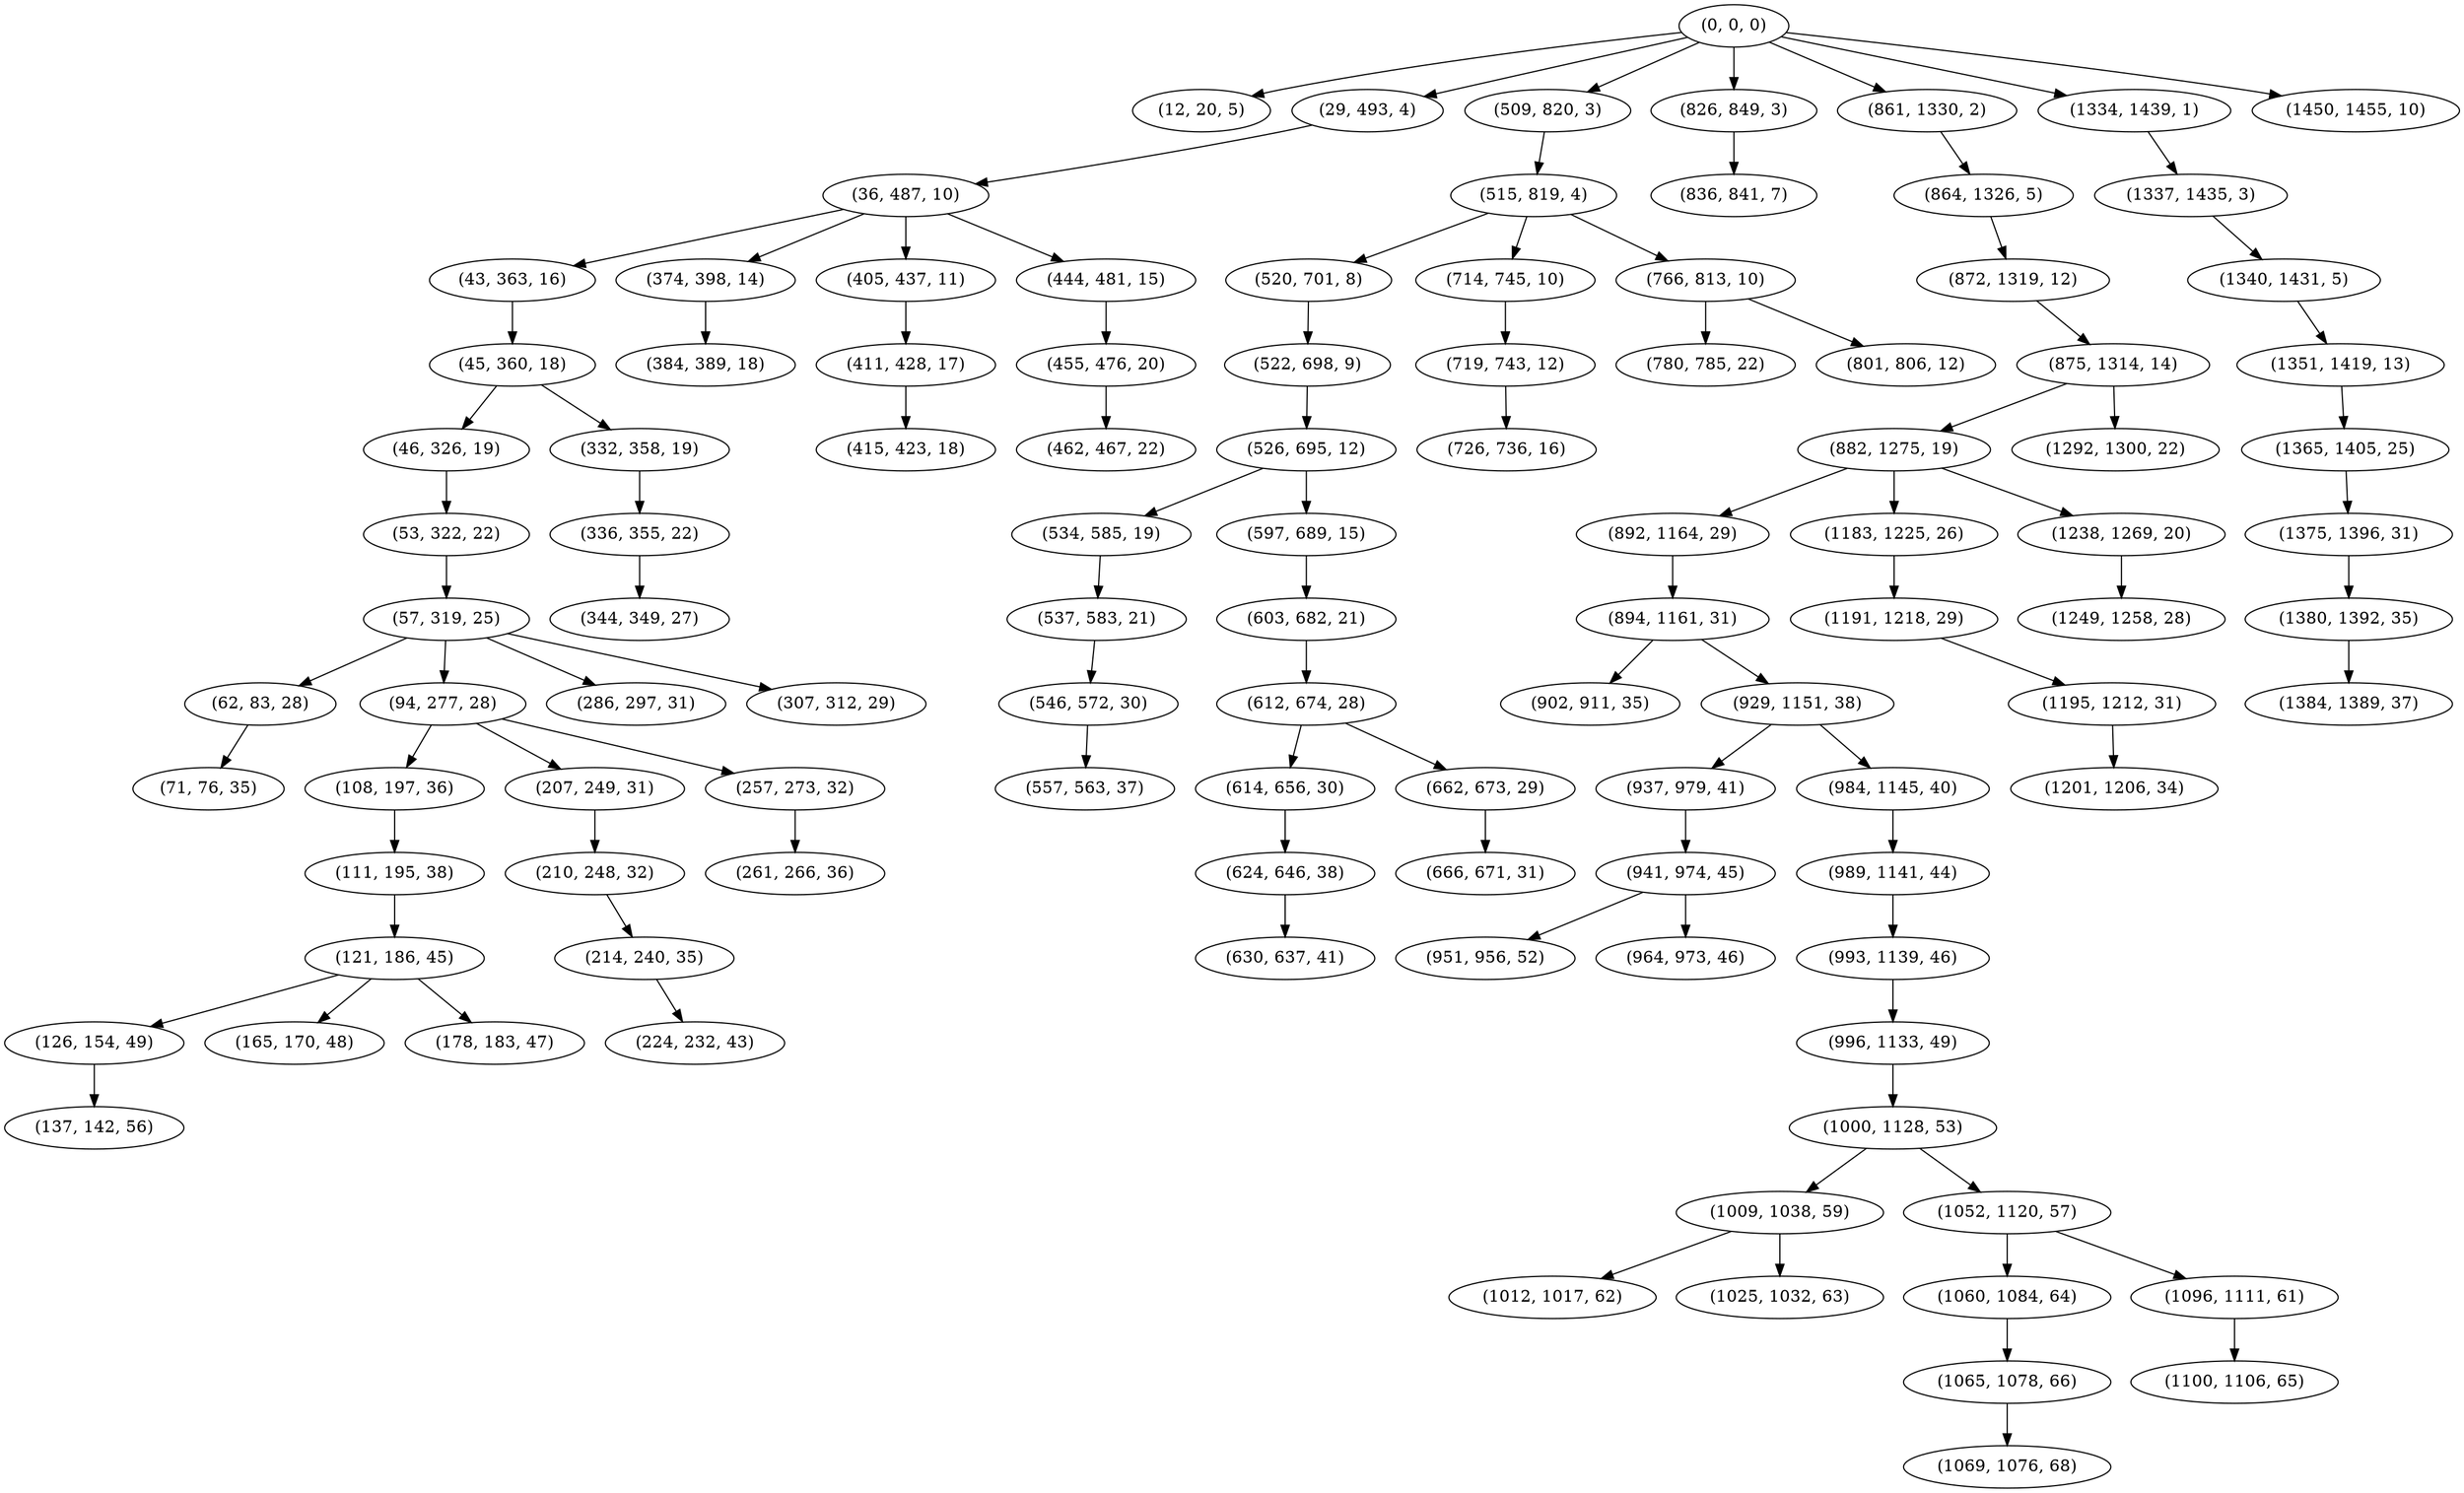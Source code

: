 digraph tree {
    "(0, 0, 0)";
    "(12, 20, 5)";
    "(29, 493, 4)";
    "(36, 487, 10)";
    "(43, 363, 16)";
    "(45, 360, 18)";
    "(46, 326, 19)";
    "(53, 322, 22)";
    "(57, 319, 25)";
    "(62, 83, 28)";
    "(71, 76, 35)";
    "(94, 277, 28)";
    "(108, 197, 36)";
    "(111, 195, 38)";
    "(121, 186, 45)";
    "(126, 154, 49)";
    "(137, 142, 56)";
    "(165, 170, 48)";
    "(178, 183, 47)";
    "(207, 249, 31)";
    "(210, 248, 32)";
    "(214, 240, 35)";
    "(224, 232, 43)";
    "(257, 273, 32)";
    "(261, 266, 36)";
    "(286, 297, 31)";
    "(307, 312, 29)";
    "(332, 358, 19)";
    "(336, 355, 22)";
    "(344, 349, 27)";
    "(374, 398, 14)";
    "(384, 389, 18)";
    "(405, 437, 11)";
    "(411, 428, 17)";
    "(415, 423, 18)";
    "(444, 481, 15)";
    "(455, 476, 20)";
    "(462, 467, 22)";
    "(509, 820, 3)";
    "(515, 819, 4)";
    "(520, 701, 8)";
    "(522, 698, 9)";
    "(526, 695, 12)";
    "(534, 585, 19)";
    "(537, 583, 21)";
    "(546, 572, 30)";
    "(557, 563, 37)";
    "(597, 689, 15)";
    "(603, 682, 21)";
    "(612, 674, 28)";
    "(614, 656, 30)";
    "(624, 646, 38)";
    "(630, 637, 41)";
    "(662, 673, 29)";
    "(666, 671, 31)";
    "(714, 745, 10)";
    "(719, 743, 12)";
    "(726, 736, 16)";
    "(766, 813, 10)";
    "(780, 785, 22)";
    "(801, 806, 12)";
    "(826, 849, 3)";
    "(836, 841, 7)";
    "(861, 1330, 2)";
    "(864, 1326, 5)";
    "(872, 1319, 12)";
    "(875, 1314, 14)";
    "(882, 1275, 19)";
    "(892, 1164, 29)";
    "(894, 1161, 31)";
    "(902, 911, 35)";
    "(929, 1151, 38)";
    "(937, 979, 41)";
    "(941, 974, 45)";
    "(951, 956, 52)";
    "(964, 973, 46)";
    "(984, 1145, 40)";
    "(989, 1141, 44)";
    "(993, 1139, 46)";
    "(996, 1133, 49)";
    "(1000, 1128, 53)";
    "(1009, 1038, 59)";
    "(1012, 1017, 62)";
    "(1025, 1032, 63)";
    "(1052, 1120, 57)";
    "(1060, 1084, 64)";
    "(1065, 1078, 66)";
    "(1069, 1076, 68)";
    "(1096, 1111, 61)";
    "(1100, 1106, 65)";
    "(1183, 1225, 26)";
    "(1191, 1218, 29)";
    "(1195, 1212, 31)";
    "(1201, 1206, 34)";
    "(1238, 1269, 20)";
    "(1249, 1258, 28)";
    "(1292, 1300, 22)";
    "(1334, 1439, 1)";
    "(1337, 1435, 3)";
    "(1340, 1431, 5)";
    "(1351, 1419, 13)";
    "(1365, 1405, 25)";
    "(1375, 1396, 31)";
    "(1380, 1392, 35)";
    "(1384, 1389, 37)";
    "(1450, 1455, 10)";
    "(0, 0, 0)" -> "(12, 20, 5)";
    "(0, 0, 0)" -> "(29, 493, 4)";
    "(0, 0, 0)" -> "(509, 820, 3)";
    "(0, 0, 0)" -> "(826, 849, 3)";
    "(0, 0, 0)" -> "(861, 1330, 2)";
    "(0, 0, 0)" -> "(1334, 1439, 1)";
    "(0, 0, 0)" -> "(1450, 1455, 10)";
    "(29, 493, 4)" -> "(36, 487, 10)";
    "(36, 487, 10)" -> "(43, 363, 16)";
    "(36, 487, 10)" -> "(374, 398, 14)";
    "(36, 487, 10)" -> "(405, 437, 11)";
    "(36, 487, 10)" -> "(444, 481, 15)";
    "(43, 363, 16)" -> "(45, 360, 18)";
    "(45, 360, 18)" -> "(46, 326, 19)";
    "(45, 360, 18)" -> "(332, 358, 19)";
    "(46, 326, 19)" -> "(53, 322, 22)";
    "(53, 322, 22)" -> "(57, 319, 25)";
    "(57, 319, 25)" -> "(62, 83, 28)";
    "(57, 319, 25)" -> "(94, 277, 28)";
    "(57, 319, 25)" -> "(286, 297, 31)";
    "(57, 319, 25)" -> "(307, 312, 29)";
    "(62, 83, 28)" -> "(71, 76, 35)";
    "(94, 277, 28)" -> "(108, 197, 36)";
    "(94, 277, 28)" -> "(207, 249, 31)";
    "(94, 277, 28)" -> "(257, 273, 32)";
    "(108, 197, 36)" -> "(111, 195, 38)";
    "(111, 195, 38)" -> "(121, 186, 45)";
    "(121, 186, 45)" -> "(126, 154, 49)";
    "(121, 186, 45)" -> "(165, 170, 48)";
    "(121, 186, 45)" -> "(178, 183, 47)";
    "(126, 154, 49)" -> "(137, 142, 56)";
    "(207, 249, 31)" -> "(210, 248, 32)";
    "(210, 248, 32)" -> "(214, 240, 35)";
    "(214, 240, 35)" -> "(224, 232, 43)";
    "(257, 273, 32)" -> "(261, 266, 36)";
    "(332, 358, 19)" -> "(336, 355, 22)";
    "(336, 355, 22)" -> "(344, 349, 27)";
    "(374, 398, 14)" -> "(384, 389, 18)";
    "(405, 437, 11)" -> "(411, 428, 17)";
    "(411, 428, 17)" -> "(415, 423, 18)";
    "(444, 481, 15)" -> "(455, 476, 20)";
    "(455, 476, 20)" -> "(462, 467, 22)";
    "(509, 820, 3)" -> "(515, 819, 4)";
    "(515, 819, 4)" -> "(520, 701, 8)";
    "(515, 819, 4)" -> "(714, 745, 10)";
    "(515, 819, 4)" -> "(766, 813, 10)";
    "(520, 701, 8)" -> "(522, 698, 9)";
    "(522, 698, 9)" -> "(526, 695, 12)";
    "(526, 695, 12)" -> "(534, 585, 19)";
    "(526, 695, 12)" -> "(597, 689, 15)";
    "(534, 585, 19)" -> "(537, 583, 21)";
    "(537, 583, 21)" -> "(546, 572, 30)";
    "(546, 572, 30)" -> "(557, 563, 37)";
    "(597, 689, 15)" -> "(603, 682, 21)";
    "(603, 682, 21)" -> "(612, 674, 28)";
    "(612, 674, 28)" -> "(614, 656, 30)";
    "(612, 674, 28)" -> "(662, 673, 29)";
    "(614, 656, 30)" -> "(624, 646, 38)";
    "(624, 646, 38)" -> "(630, 637, 41)";
    "(662, 673, 29)" -> "(666, 671, 31)";
    "(714, 745, 10)" -> "(719, 743, 12)";
    "(719, 743, 12)" -> "(726, 736, 16)";
    "(766, 813, 10)" -> "(780, 785, 22)";
    "(766, 813, 10)" -> "(801, 806, 12)";
    "(826, 849, 3)" -> "(836, 841, 7)";
    "(861, 1330, 2)" -> "(864, 1326, 5)";
    "(864, 1326, 5)" -> "(872, 1319, 12)";
    "(872, 1319, 12)" -> "(875, 1314, 14)";
    "(875, 1314, 14)" -> "(882, 1275, 19)";
    "(875, 1314, 14)" -> "(1292, 1300, 22)";
    "(882, 1275, 19)" -> "(892, 1164, 29)";
    "(882, 1275, 19)" -> "(1183, 1225, 26)";
    "(882, 1275, 19)" -> "(1238, 1269, 20)";
    "(892, 1164, 29)" -> "(894, 1161, 31)";
    "(894, 1161, 31)" -> "(902, 911, 35)";
    "(894, 1161, 31)" -> "(929, 1151, 38)";
    "(929, 1151, 38)" -> "(937, 979, 41)";
    "(929, 1151, 38)" -> "(984, 1145, 40)";
    "(937, 979, 41)" -> "(941, 974, 45)";
    "(941, 974, 45)" -> "(951, 956, 52)";
    "(941, 974, 45)" -> "(964, 973, 46)";
    "(984, 1145, 40)" -> "(989, 1141, 44)";
    "(989, 1141, 44)" -> "(993, 1139, 46)";
    "(993, 1139, 46)" -> "(996, 1133, 49)";
    "(996, 1133, 49)" -> "(1000, 1128, 53)";
    "(1000, 1128, 53)" -> "(1009, 1038, 59)";
    "(1000, 1128, 53)" -> "(1052, 1120, 57)";
    "(1009, 1038, 59)" -> "(1012, 1017, 62)";
    "(1009, 1038, 59)" -> "(1025, 1032, 63)";
    "(1052, 1120, 57)" -> "(1060, 1084, 64)";
    "(1052, 1120, 57)" -> "(1096, 1111, 61)";
    "(1060, 1084, 64)" -> "(1065, 1078, 66)";
    "(1065, 1078, 66)" -> "(1069, 1076, 68)";
    "(1096, 1111, 61)" -> "(1100, 1106, 65)";
    "(1183, 1225, 26)" -> "(1191, 1218, 29)";
    "(1191, 1218, 29)" -> "(1195, 1212, 31)";
    "(1195, 1212, 31)" -> "(1201, 1206, 34)";
    "(1238, 1269, 20)" -> "(1249, 1258, 28)";
    "(1334, 1439, 1)" -> "(1337, 1435, 3)";
    "(1337, 1435, 3)" -> "(1340, 1431, 5)";
    "(1340, 1431, 5)" -> "(1351, 1419, 13)";
    "(1351, 1419, 13)" -> "(1365, 1405, 25)";
    "(1365, 1405, 25)" -> "(1375, 1396, 31)";
    "(1375, 1396, 31)" -> "(1380, 1392, 35)";
    "(1380, 1392, 35)" -> "(1384, 1389, 37)";
}
